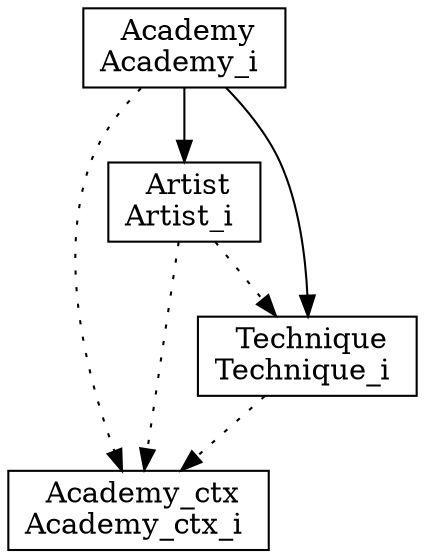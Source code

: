 digraph {
Academy_ctx_i [ label=" Academy_ctx\nAcademy_ctx_i " shape= box ]
Academy_i [ label=" Academy\nAcademy_i " shape= box ]
Artist_i [ label=" Artist\nArtist_i " shape= box ]
Technique_i [ label=" Technique\nTechnique_i " shape= box ]

"Academy_i" -> "Academy_ctx_i" [style= dotted ]
"Academy_i" -> "Artist_i" []
"Academy_i" -> "Technique_i" []
"Artist_i" -> "Academy_ctx_i" [style= dotted ]
"Artist_i" -> "Technique_i" [style= dotted ]
"Technique_i" -> "Academy_ctx_i" [style= dotted ]
}
